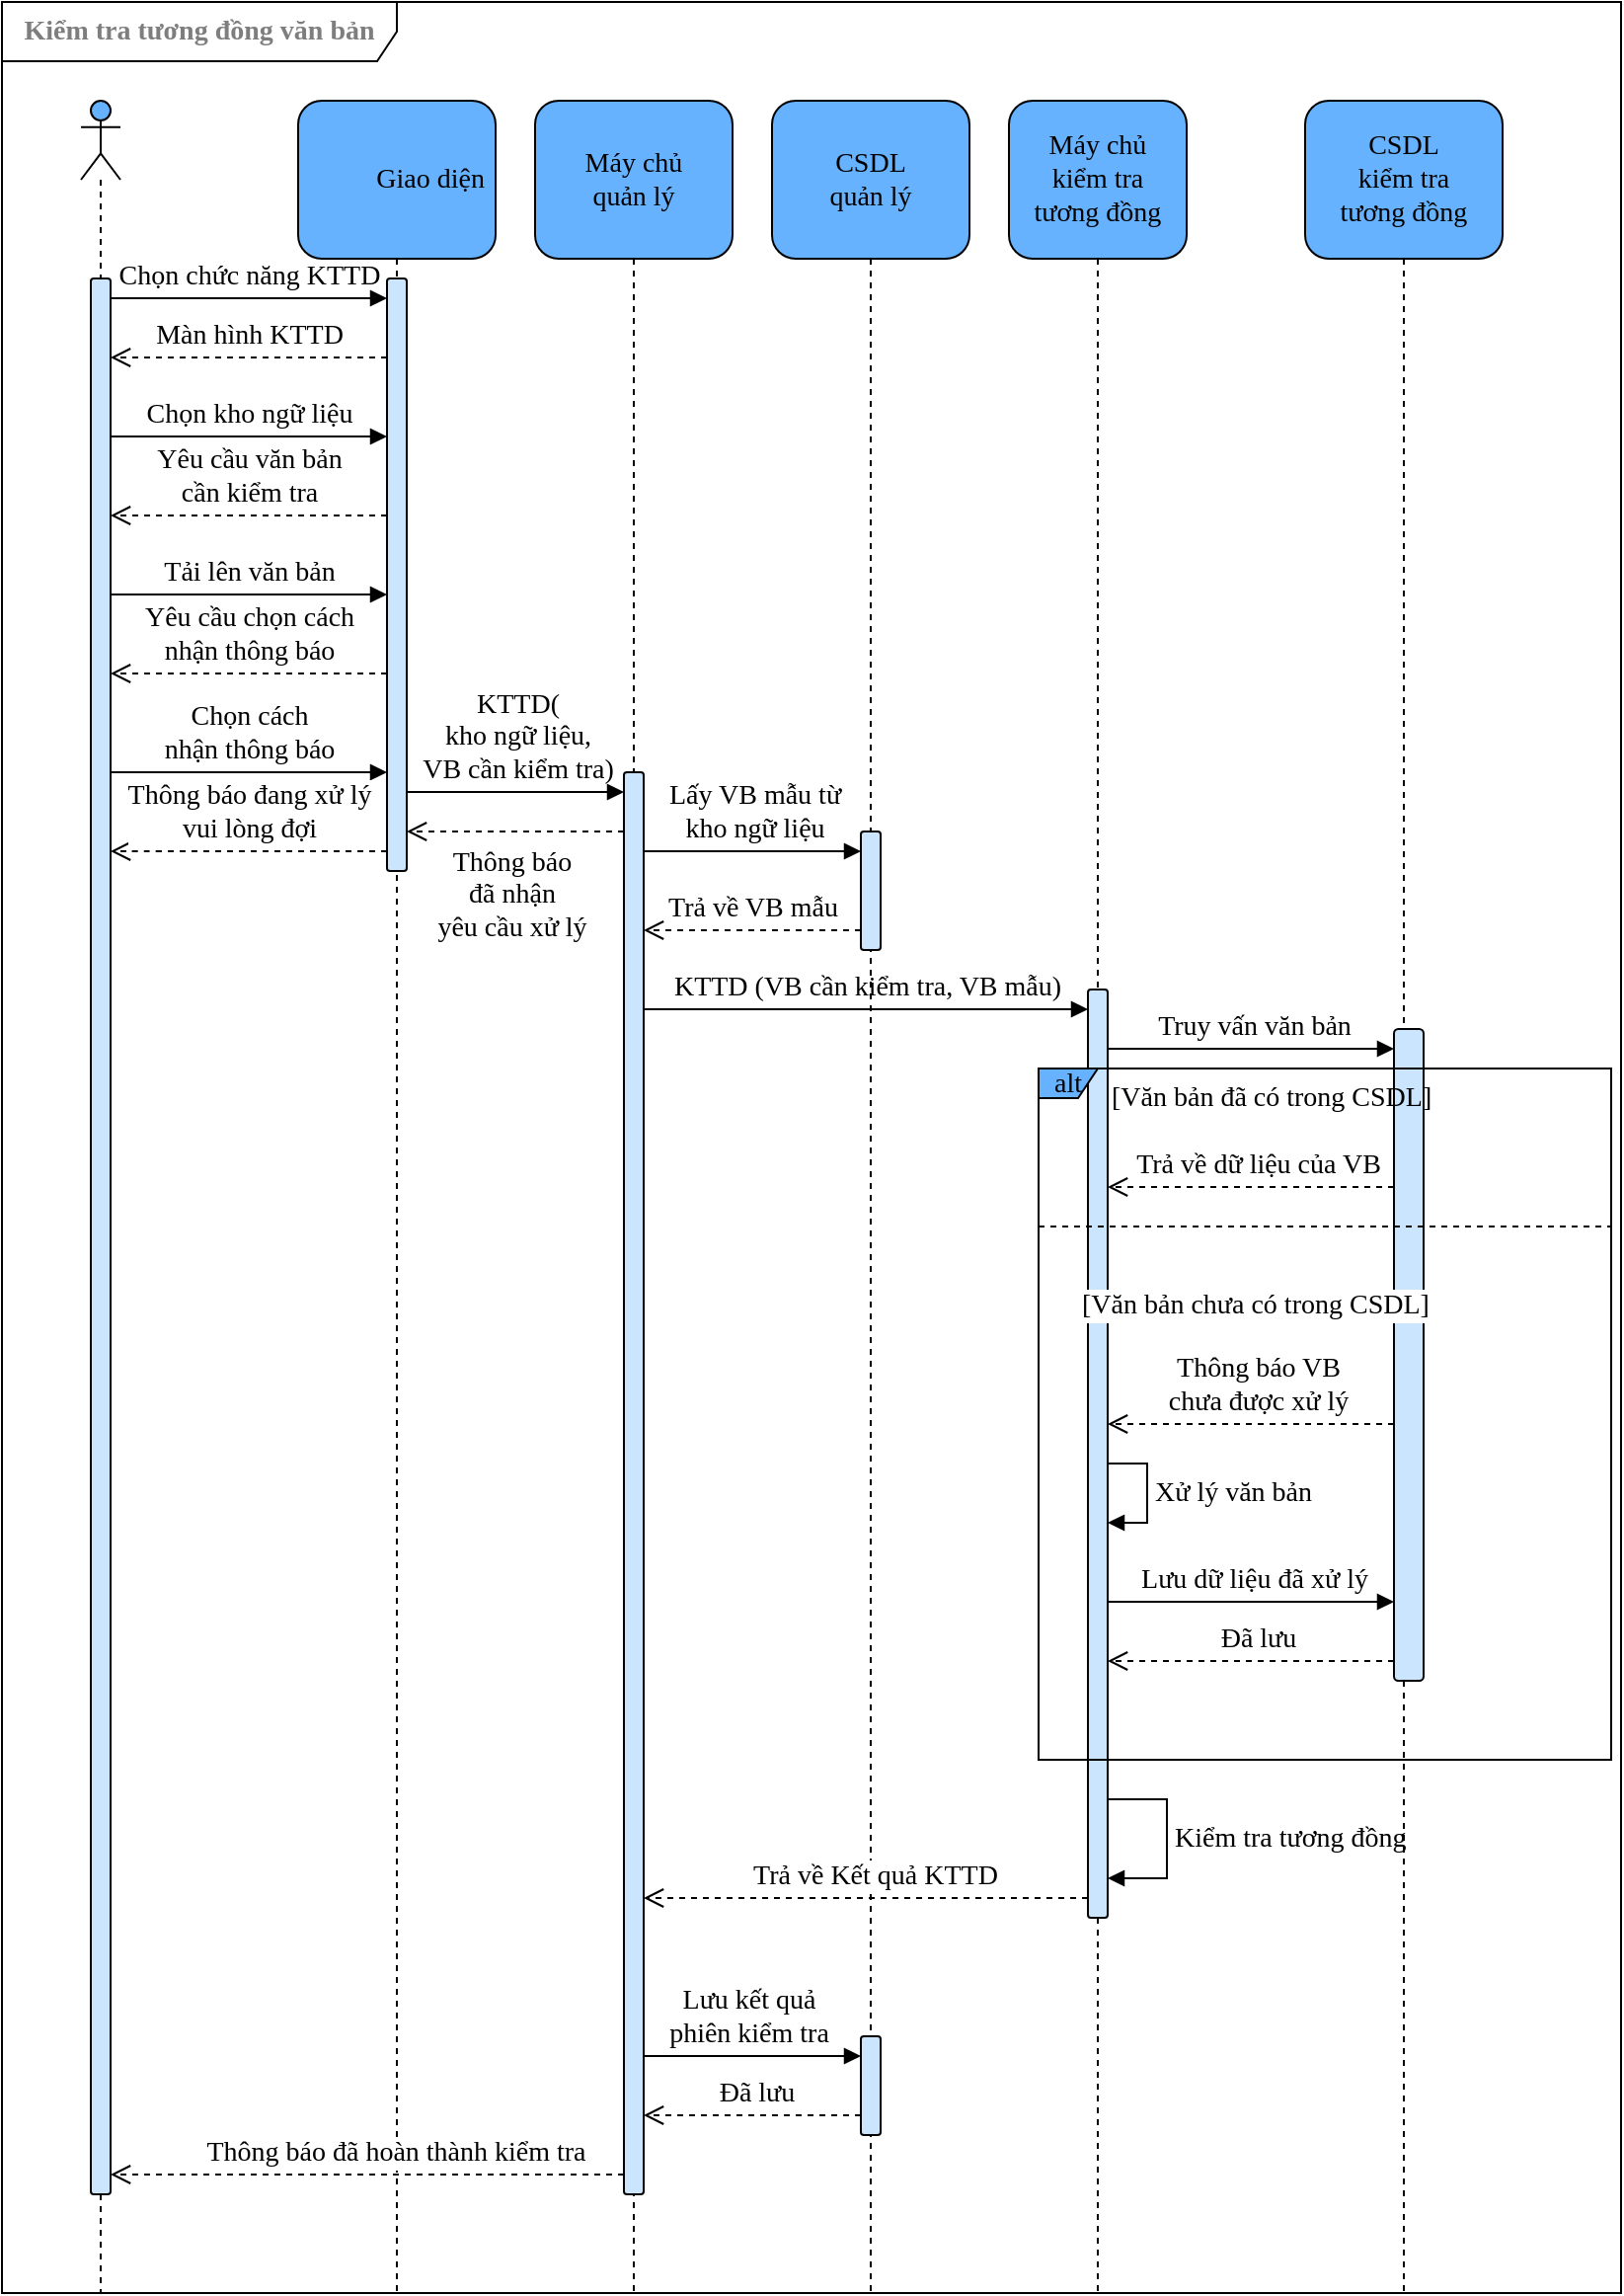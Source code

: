 <mxfile version="21.0.2" type="github">
  <diagram name="Page-1" id="2YBvvXClWsGukQMizWep">
    <mxGraphModel dx="1258" dy="753" grid="1" gridSize="10" guides="1" tooltips="1" connect="1" arrows="1" fold="1" page="1" pageScale="1" pageWidth="827" pageHeight="1169" math="0" shadow="0">
      <root>
        <mxCell id="0" />
        <mxCell id="1" parent="0" />
        <mxCell id="N7vDheD_dvrijHvN_d10-15" value="" style="shape=umlLifeline;perimeter=lifelinePerimeter;whiteSpace=wrap;html=1;container=1;dropTarget=0;collapsible=0;recursiveResize=0;outlineConnect=0;portConstraint=eastwest;newEdgeStyle={&quot;edgeStyle&quot;:&quot;elbowEdgeStyle&quot;,&quot;elbow&quot;:&quot;vertical&quot;,&quot;curved&quot;:0,&quot;rounded&quot;:0};participant=umlActor;fontFamily=Times New Roman;fontSize=14;labelBackgroundColor=none;rounded=1;fillColor=#66B2FF;" vertex="1" parent="1">
          <mxGeometry x="40" y="50" width="20" height="1110" as="geometry" />
        </mxCell>
        <mxCell id="N7vDheD_dvrijHvN_d10-16" value="&lt;b&gt;Kiểm tra tương đồng văn bản&lt;/b&gt;" style="shape=umlFrame;whiteSpace=wrap;html=1;pointerEvents=0;recursiveResize=0;container=1;collapsible=0;width=200;height=30;fontFamily=Times New Roman;fontSize=14;labelBackgroundColor=none;rounded=1;labelBorderColor=none;textOpacity=50;" vertex="1" parent="1">
          <mxGeometry width="820" height="1160" as="geometry" />
        </mxCell>
        <mxCell id="N7vDheD_dvrijHvN_d10-10" value="&lt;div style=&quot;text-align: center; font-size: 14px;&quot;&gt;&lt;span style=&quot;background-color: initial; font-size: 14px;&quot;&gt;Giao diện&lt;/span&gt;&lt;span style=&quot;background-color: initial; white-space: pre; font-size: 14px;&quot;&gt;	&lt;/span&gt;&lt;/div&gt;" style="shape=umlLifeline;perimeter=lifelinePerimeter;whiteSpace=wrap;html=1;container=1;dropTarget=0;collapsible=0;recursiveResize=0;outlineConnect=0;portConstraint=eastwest;newEdgeStyle={&quot;edgeStyle&quot;:&quot;elbowEdgeStyle&quot;,&quot;elbow&quot;:&quot;vertical&quot;,&quot;curved&quot;:0,&quot;rounded&quot;:0};size=80;fontFamily=Times New Roman;fontSize=14;labelBackgroundColor=none;align=right;verticalAlign=middle;rounded=1;fillColor=#66B2FF;" vertex="1" parent="N7vDheD_dvrijHvN_d10-16">
          <mxGeometry x="150" y="50" width="100" height="1110" as="geometry" />
        </mxCell>
        <mxCell id="N7vDheD_dvrijHvN_d10-53" value="" style="html=1;points=[];perimeter=orthogonalPerimeter;outlineConnect=0;targetShapes=umlLifeline;portConstraint=eastwest;newEdgeStyle={&quot;edgeStyle&quot;:&quot;elbowEdgeStyle&quot;,&quot;elbow&quot;:&quot;vertical&quot;,&quot;curved&quot;:0,&quot;rounded&quot;:0};rounded=1;fontFamily=Times New Roman;fontSize=14;fillColor=#CCE5FF;" vertex="1" parent="N7vDheD_dvrijHvN_d10-10">
          <mxGeometry x="45" y="90" width="10" height="300" as="geometry" />
        </mxCell>
        <mxCell id="N7vDheD_dvrijHvN_d10-13" value="CSDL&lt;br style=&quot;font-size: 14px;&quot;&gt;quản lý" style="shape=umlLifeline;perimeter=lifelinePerimeter;whiteSpace=wrap;html=1;container=1;dropTarget=0;collapsible=0;recursiveResize=0;outlineConnect=0;portConstraint=eastwest;newEdgeStyle={&quot;edgeStyle&quot;:&quot;elbowEdgeStyle&quot;,&quot;elbow&quot;:&quot;vertical&quot;,&quot;curved&quot;:0,&quot;rounded&quot;:0};size=80;fontFamily=Times New Roman;fontSize=14;labelBackgroundColor=none;rounded=1;fillColor=#66B2FF;" vertex="1" parent="N7vDheD_dvrijHvN_d10-16">
          <mxGeometry x="390" y="50" width="100" height="1110" as="geometry" />
        </mxCell>
        <mxCell id="N7vDheD_dvrijHvN_d10-57" value="" style="html=1;points=[];perimeter=orthogonalPerimeter;outlineConnect=0;targetShapes=umlLifeline;portConstraint=eastwest;newEdgeStyle={&quot;edgeStyle&quot;:&quot;elbowEdgeStyle&quot;,&quot;elbow&quot;:&quot;vertical&quot;,&quot;curved&quot;:0,&quot;rounded&quot;:0};rounded=1;fontFamily=Times New Roman;fontSize=14;fillColor=#CCE5FF;" vertex="1" parent="N7vDheD_dvrijHvN_d10-13">
          <mxGeometry x="45" y="370" width="10" height="60" as="geometry" />
        </mxCell>
        <mxCell id="N7vDheD_dvrijHvN_d10-58" value="" style="html=1;points=[];perimeter=orthogonalPerimeter;outlineConnect=0;targetShapes=umlLifeline;portConstraint=eastwest;newEdgeStyle={&quot;edgeStyle&quot;:&quot;elbowEdgeStyle&quot;,&quot;elbow&quot;:&quot;vertical&quot;,&quot;curved&quot;:0,&quot;rounded&quot;:0};rounded=1;fontFamily=Times New Roman;fontSize=14;fillColor=#CCE5FF;" vertex="1" parent="N7vDheD_dvrijHvN_d10-13">
          <mxGeometry x="45" y="980" width="10" height="50" as="geometry" />
        </mxCell>
        <mxCell id="N7vDheD_dvrijHvN_d10-11" value="Máy chủ&lt;br style=&quot;font-size: 14px;&quot;&gt;quản lý" style="shape=umlLifeline;perimeter=lifelinePerimeter;whiteSpace=wrap;html=1;container=1;dropTarget=0;collapsible=0;recursiveResize=0;outlineConnect=0;portConstraint=eastwest;newEdgeStyle={&quot;edgeStyle&quot;:&quot;elbowEdgeStyle&quot;,&quot;elbow&quot;:&quot;vertical&quot;,&quot;curved&quot;:0,&quot;rounded&quot;:0};size=80;fontFamily=Times New Roman;fontSize=14;labelBackgroundColor=none;rounded=1;fillColor=#66B2FF;" vertex="1" parent="N7vDheD_dvrijHvN_d10-16">
          <mxGeometry x="270" y="50" width="100" height="1110" as="geometry" />
        </mxCell>
        <mxCell id="N7vDheD_dvrijHvN_d10-26" value="&lt;font style=&quot;font-size: 14px;&quot;&gt;KTTD(&lt;br style=&quot;font-size: 14px;&quot;&gt;kho ngữ liệu,&lt;br style=&quot;font-size: 14px;&quot;&gt;VB cần kiểm tra)&lt;br style=&quot;font-size: 14px;&quot;&gt;&lt;/font&gt;" style="html=1;verticalAlign=bottom;endArrow=block;edgeStyle=elbowEdgeStyle;elbow=vertical;curved=0;rounded=1;fontFamily=Times New Roman;fontSize=14;labelBackgroundColor=none;" edge="1" parent="N7vDheD_dvrijHvN_d10-16" source="N7vDheD_dvrijHvN_d10-53" target="N7vDheD_dvrijHvN_d10-55">
          <mxGeometry x="0.006" width="80" relative="1" as="geometry">
            <mxPoint x="200" y="400" as="sourcePoint" />
            <mxPoint x="320" y="300" as="targetPoint" />
            <Array as="points">
              <mxPoint x="260" y="400" />
              <mxPoint x="270" y="410" />
              <mxPoint x="220" y="410" />
              <mxPoint x="220" y="410" />
              <mxPoint x="230" y="400" />
              <mxPoint x="260" y="300" />
              <mxPoint x="220" y="290" />
              <mxPoint x="310" y="310" />
              <mxPoint x="350" y="390" />
              <mxPoint x="360" y="400" />
              <mxPoint x="320" y="590" />
              <mxPoint x="420" y="700" />
            </Array>
            <mxPoint as="offset" />
          </mxGeometry>
        </mxCell>
        <mxCell id="N7vDheD_dvrijHvN_d10-28" value="&lt;font style=&quot;font-size: 14px;&quot;&gt;Lấy VB mẫu từ&lt;br style=&quot;font-size: 14px;&quot;&gt;kho ngữ liệu&lt;br style=&quot;font-size: 14px;&quot;&gt;&lt;/font&gt;" style="html=1;verticalAlign=bottom;endArrow=block;edgeStyle=elbowEdgeStyle;elbow=vertical;curved=0;rounded=1;fontFamily=Times New Roman;fontSize=14;labelBackgroundColor=none;startArrow=none;" edge="1" parent="N7vDheD_dvrijHvN_d10-16" source="N7vDheD_dvrijHvN_d10-55" target="N7vDheD_dvrijHvN_d10-57">
          <mxGeometry x="0.006" width="80" relative="1" as="geometry">
            <mxPoint x="340" y="380" as="sourcePoint" />
            <mxPoint x="460" y="380" as="targetPoint" />
            <Array as="points">
              <mxPoint x="380" y="430" />
              <mxPoint x="380" y="410" />
              <mxPoint x="350" y="390" />
              <mxPoint x="410" y="410" />
              <mxPoint x="400" y="380" />
              <mxPoint x="410" y="390" />
              <mxPoint x="360" y="390" />
              <mxPoint x="360" y="390" />
              <mxPoint x="370" y="380" />
              <mxPoint x="400" y="280" />
              <mxPoint x="360" y="270" />
              <mxPoint x="450" y="290" />
              <mxPoint x="490" y="370" />
              <mxPoint x="500" y="380" />
              <mxPoint x="460" y="570" />
              <mxPoint x="560" y="680" />
            </Array>
            <mxPoint as="offset" />
          </mxGeometry>
        </mxCell>
        <mxCell id="N7vDheD_dvrijHvN_d10-31" value="&lt;font style=&quot;font-size: 14px;&quot;&gt;Trả về VB mẫu&lt;/font&gt;" style="html=1;verticalAlign=bottom;endArrow=open;dashed=1;endSize=8;edgeStyle=elbowEdgeStyle;elbow=vertical;curved=0;rounded=1;fontFamily=Times New Roman;fontSize=14;" edge="1" parent="N7vDheD_dvrijHvN_d10-16" source="N7vDheD_dvrijHvN_d10-57" target="N7vDheD_dvrijHvN_d10-55">
          <mxGeometry x="0.004" relative="1" as="geometry">
            <mxPoint x="414" y="440.03" as="sourcePoint" />
            <mxPoint x="334" y="440.03" as="targetPoint" />
            <Array as="points">
              <mxPoint x="380" y="470" />
              <mxPoint x="400" y="440" />
              <mxPoint x="360" y="440" />
              <mxPoint x="410" y="450" />
              <mxPoint x="420" y="460" />
            </Array>
            <mxPoint as="offset" />
          </mxGeometry>
        </mxCell>
        <mxCell id="N7vDheD_dvrijHvN_d10-12" value="Máy chủ&lt;br style=&quot;font-size: 14px;&quot;&gt;kiểm tra&lt;br style=&quot;font-size: 14px;&quot;&gt;tương đồng" style="shape=umlLifeline;perimeter=lifelinePerimeter;whiteSpace=wrap;html=1;container=1;dropTarget=0;collapsible=0;recursiveResize=0;outlineConnect=0;portConstraint=eastwest;newEdgeStyle={&quot;edgeStyle&quot;:&quot;elbowEdgeStyle&quot;,&quot;elbow&quot;:&quot;vertical&quot;,&quot;curved&quot;:0,&quot;rounded&quot;:0};size=80;fontFamily=Times New Roman;fontSize=14;labelBackgroundColor=none;rounded=1;fillColor=#66B2FF;" vertex="1" parent="N7vDheD_dvrijHvN_d10-16">
          <mxGeometry x="510" y="50" width="90" height="1110" as="geometry" />
        </mxCell>
        <mxCell id="N7vDheD_dvrijHvN_d10-46" value="&lt;font style=&quot;font-size: 14px;&quot;&gt;Kiểm tra tương đồng&lt;/font&gt;" style="html=1;align=left;spacingLeft=2;endArrow=block;rounded=1;edgeStyle=orthogonalEdgeStyle;curved=0;rounded=0;fontFamily=Times New Roman;fontSize=14;" edge="1" parent="N7vDheD_dvrijHvN_d10-12" source="N7vDheD_dvrijHvN_d10-59" target="N7vDheD_dvrijHvN_d10-59">
          <mxGeometry relative="1" as="geometry">
            <mxPoint x="50" y="930" as="sourcePoint" />
            <Array as="points">
              <mxPoint x="80" y="860" />
              <mxPoint x="80" y="900" />
            </Array>
            <mxPoint x="100" y="830" as="targetPoint" />
          </mxGeometry>
        </mxCell>
        <mxCell id="N7vDheD_dvrijHvN_d10-59" value="" style="html=1;points=[];perimeter=orthogonalPerimeter;outlineConnect=0;targetShapes=umlLifeline;portConstraint=eastwest;newEdgeStyle={&quot;edgeStyle&quot;:&quot;elbowEdgeStyle&quot;,&quot;elbow&quot;:&quot;vertical&quot;,&quot;curved&quot;:0,&quot;rounded&quot;:0};rounded=1;fontFamily=Times New Roman;fontSize=14;fillColor=#CCE5FF;" vertex="1" parent="N7vDheD_dvrijHvN_d10-12">
          <mxGeometry x="40" y="450" width="10" height="470" as="geometry" />
        </mxCell>
        <mxCell id="N7vDheD_dvrijHvN_d10-42" value="&lt;font style=&quot;font-size: 14px;&quot;&gt;Xử lý văn bản&lt;/font&gt;" style="html=1;align=left;spacingLeft=2;endArrow=block;rounded=1;edgeStyle=orthogonalEdgeStyle;curved=0;rounded=0;fontFamily=Times New Roman;fontSize=14;" edge="1" target="N7vDheD_dvrijHvN_d10-59" parent="N7vDheD_dvrijHvN_d10-12" source="N7vDheD_dvrijHvN_d10-59">
          <mxGeometry relative="1" as="geometry">
            <mxPoint x="-30" y="585" as="sourcePoint" />
            <Array as="points">
              <mxPoint x="70" y="690" />
              <mxPoint x="60" y="720" />
            </Array>
          </mxGeometry>
        </mxCell>
        <mxCell id="N7vDheD_dvrijHvN_d10-14" value="CSDL&lt;br style=&quot;font-size: 14px;&quot;&gt;kiểm tra&lt;br style=&quot;font-size: 14px;&quot;&gt;tương đồng" style="shape=umlLifeline;perimeter=lifelinePerimeter;whiteSpace=wrap;html=1;container=1;dropTarget=0;collapsible=0;recursiveResize=0;outlineConnect=0;portConstraint=eastwest;newEdgeStyle={&quot;edgeStyle&quot;:&quot;elbowEdgeStyle&quot;,&quot;elbow&quot;:&quot;vertical&quot;,&quot;curved&quot;:0,&quot;rounded&quot;:0};size=80;fontFamily=Times New Roman;fontSize=14;labelBackgroundColor=none;rounded=1;fillColor=#66B2FF;" vertex="1" parent="N7vDheD_dvrijHvN_d10-16">
          <mxGeometry x="660" y="50" width="100" height="1110" as="geometry" />
        </mxCell>
        <mxCell id="N7vDheD_dvrijHvN_d10-60" value="" style="html=1;points=[];perimeter=orthogonalPerimeter;outlineConnect=0;targetShapes=umlLifeline;portConstraint=eastwest;newEdgeStyle={&quot;edgeStyle&quot;:&quot;elbowEdgeStyle&quot;,&quot;elbow&quot;:&quot;vertical&quot;,&quot;curved&quot;:0,&quot;rounded&quot;:0};rounded=1;fontFamily=Times New Roman;fontSize=14;fillColor=#CCE5FF;" vertex="1" parent="N7vDheD_dvrijHvN_d10-14">
          <mxGeometry x="45" y="470" width="15" height="330" as="geometry" />
        </mxCell>
        <mxCell id="N7vDheD_dvrijHvN_d10-32" value="&lt;font style=&quot;font-size: 14px;&quot;&gt;KTTD (VB cần kiểm tra, VB mẫu)&lt;br style=&quot;font-size: 14px;&quot;&gt;&lt;/font&gt;" style="html=1;verticalAlign=bottom;endArrow=block;edgeStyle=elbowEdgeStyle;elbow=vertical;curved=0;rounded=1;fontFamily=Times New Roman;fontSize=14;labelBackgroundColor=none;" edge="1" parent="N7vDheD_dvrijHvN_d10-16" source="N7vDheD_dvrijHvN_d10-55" target="N7vDheD_dvrijHvN_d10-59">
          <mxGeometry x="0.004" width="80" relative="1" as="geometry">
            <mxPoint x="354" y="510" as="sourcePoint" />
            <mxPoint x="474" y="510" as="targetPoint" />
            <Array as="points">
              <mxPoint x="390" y="510" />
              <mxPoint x="414" y="510" />
              <mxPoint x="384" y="490" />
              <mxPoint x="444" y="510" />
              <mxPoint x="434" y="480" />
              <mxPoint x="444" y="490" />
              <mxPoint x="394" y="490" />
              <mxPoint x="394" y="490" />
              <mxPoint x="404" y="480" />
              <mxPoint x="434" y="380" />
              <mxPoint x="394" y="370" />
              <mxPoint x="484" y="390" />
              <mxPoint x="524" y="470" />
              <mxPoint x="534" y="480" />
              <mxPoint x="494" y="670" />
              <mxPoint x="594" y="780" />
            </Array>
            <mxPoint as="offset" />
          </mxGeometry>
        </mxCell>
        <mxCell id="N7vDheD_dvrijHvN_d10-33" value="&lt;font style=&quot;font-size: 14px;&quot;&gt;Truy vấn văn bản&lt;br style=&quot;font-size: 14px;&quot;&gt;&lt;/font&gt;" style="html=1;verticalAlign=bottom;endArrow=block;edgeStyle=elbowEdgeStyle;elbow=vertical;curved=0;rounded=1;fontFamily=Times New Roman;fontSize=14;labelBackgroundColor=none;" edge="1" parent="N7vDheD_dvrijHvN_d10-16" source="N7vDheD_dvrijHvN_d10-59" target="N7vDheD_dvrijHvN_d10-60">
          <mxGeometry x="0.013" width="80" relative="1" as="geometry">
            <mxPoint x="520" y="410" as="sourcePoint" />
            <mxPoint x="720" y="410" as="targetPoint" />
            <Array as="points">
              <mxPoint x="610" y="530" />
              <mxPoint x="650" y="520" />
              <mxPoint x="570" y="510" />
              <mxPoint x="600" y="530" />
              <mxPoint x="610" y="520" />
              <mxPoint x="580" y="510" />
              <mxPoint x="580" y="520" />
              <mxPoint x="549" y="390" />
              <mxPoint x="609" y="410" />
              <mxPoint x="599" y="380" />
              <mxPoint x="609" y="390" />
              <mxPoint x="559" y="390" />
              <mxPoint x="559" y="390" />
              <mxPoint x="569" y="380" />
              <mxPoint x="599" y="280" />
              <mxPoint x="559" y="270" />
              <mxPoint x="649" y="290" />
              <mxPoint x="689" y="370" />
              <mxPoint x="699" y="380" />
              <mxPoint x="659" y="570" />
              <mxPoint x="759" y="680" />
            </Array>
            <mxPoint as="offset" />
          </mxGeometry>
        </mxCell>
        <mxCell id="N7vDheD_dvrijHvN_d10-35" value="&lt;font style=&quot;font-size: 14px;&quot;&gt;alt&lt;/font&gt;" style="shape=umlFrame;whiteSpace=wrap;html=1;pointerEvents=0;recursiveResize=0;container=1;collapsible=0;width=30;height=15;rounded=1;fontFamily=Times New Roman;fontSize=14;fillColor=#66B2FF;labelBackgroundColor=none;" vertex="1" parent="N7vDheD_dvrijHvN_d10-16">
          <mxGeometry x="525" y="540" width="290" height="350" as="geometry" />
        </mxCell>
        <mxCell id="N7vDheD_dvrijHvN_d10-36" value="&lt;font style=&quot;font-size: 14px;&quot;&gt;[Văn bản đã có trong CSDL]&lt;/font&gt;" style="text;html=1;rounded=1;fontFamily=Times New Roman;fontSize=14;" vertex="1" parent="N7vDheD_dvrijHvN_d10-35">
          <mxGeometry width="100" height="20" relative="1" as="geometry">
            <mxPoint x="35" as="offset" />
          </mxGeometry>
        </mxCell>
        <mxCell id="N7vDheD_dvrijHvN_d10-37" value="&lt;font style=&quot;font-size: 14px;&quot;&gt;[Văn bản chưa có trong CSDL]&lt;/font&gt;" style="line;strokeWidth=1;dashed=1;labelPosition=center;verticalLabelPosition=bottom;align=left;verticalAlign=top;spacingLeft=20;spacingTop=15;html=1;whiteSpace=wrap;rounded=1;fontFamily=Times New Roman;fontSize=14;" vertex="1" parent="N7vDheD_dvrijHvN_d10-35">
          <mxGeometry y="70" width="290" height="20" as="geometry" />
        </mxCell>
        <mxCell id="N7vDheD_dvrijHvN_d10-39" value="&lt;font style=&quot;font-size: 14px;&quot;&gt;Trả về dữ liệu của VB&lt;/font&gt;" style="html=1;verticalAlign=bottom;endArrow=open;dashed=1;endSize=8;edgeStyle=elbowEdgeStyle;elbow=vertical;curved=0;rounded=1;fontFamily=Times New Roman;fontSize=14;" edge="1" parent="N7vDheD_dvrijHvN_d10-16" source="N7vDheD_dvrijHvN_d10-60" target="N7vDheD_dvrijHvN_d10-59">
          <mxGeometry x="-0.04" relative="1" as="geometry">
            <mxPoint x="770" y="459.58" as="sourcePoint" />
            <mxPoint x="650" y="459.58" as="targetPoint" />
            <Array as="points">
              <mxPoint x="630" y="600" />
              <mxPoint x="630" y="630" />
              <mxPoint x="710" y="459.58" />
              <mxPoint x="730" y="459.58" />
              <mxPoint x="690" y="459.58" />
              <mxPoint x="740" y="469.58" />
              <mxPoint x="750" y="479.58" />
            </Array>
            <mxPoint as="offset" />
          </mxGeometry>
        </mxCell>
        <mxCell id="N7vDheD_dvrijHvN_d10-40" value="&lt;font style=&quot;font-size: 14px;&quot;&gt;Thông báo VB&lt;br style=&quot;font-size: 14px;&quot;&gt;chưa được xử lý&lt;/font&gt;" style="html=1;verticalAlign=bottom;endArrow=open;dashed=1;endSize=8;edgeStyle=elbowEdgeStyle;elbow=vertical;curved=0;rounded=1;fontFamily=Times New Roman;fontSize=14;" edge="1" parent="N7vDheD_dvrijHvN_d10-16" source="N7vDheD_dvrijHvN_d10-60" target="N7vDheD_dvrijHvN_d10-59">
          <mxGeometry x="-0.045" relative="1" as="geometry">
            <mxPoint x="755" y="750" as="sourcePoint" />
            <mxPoint x="610" y="750" as="targetPoint" />
            <Array as="points">
              <mxPoint x="640" y="720" />
              <mxPoint x="685" y="750" />
              <mxPoint x="685" y="780" />
              <mxPoint x="765" y="609.58" />
              <mxPoint x="785" y="609.58" />
              <mxPoint x="745" y="609.58" />
              <mxPoint x="795" y="619.58" />
              <mxPoint x="805" y="629.58" />
            </Array>
            <mxPoint as="offset" />
          </mxGeometry>
        </mxCell>
        <mxCell id="N7vDheD_dvrijHvN_d10-43" value="&lt;font style=&quot;font-size: 14px;&quot;&gt;Lưu dữ liệu đã xử lý&lt;br style=&quot;font-size: 14px;&quot;&gt;&lt;/font&gt;" style="html=1;verticalAlign=bottom;endArrow=block;edgeStyle=elbowEdgeStyle;elbow=vertical;curved=0;rounded=1;fontFamily=Times New Roman;fontSize=14;labelBackgroundColor=none;" edge="1" parent="N7vDheD_dvrijHvN_d10-16" source="N7vDheD_dvrijHvN_d10-59" target="N7vDheD_dvrijHvN_d10-60">
          <mxGeometry x="0.013" width="80" relative="1" as="geometry">
            <mxPoint x="570" y="810" as="sourcePoint" />
            <mxPoint x="742.5" y="830" as="targetPoint" />
            <Array as="points">
              <mxPoint x="610" y="810" />
              <mxPoint x="640" y="790" />
              <mxPoint x="652.5" y="830" />
              <mxPoint x="692.5" y="820" />
              <mxPoint x="612.5" y="810" />
              <mxPoint x="642.5" y="830" />
              <mxPoint x="652.5" y="820" />
              <mxPoint x="622.5" y="810" />
              <mxPoint x="622.5" y="820" />
              <mxPoint x="591.5" y="690" />
              <mxPoint x="651.5" y="710" />
              <mxPoint x="641.5" y="680" />
              <mxPoint x="651.5" y="690" />
              <mxPoint x="601.5" y="690" />
              <mxPoint x="601.5" y="690" />
              <mxPoint x="611.5" y="680" />
              <mxPoint x="641.5" y="580" />
              <mxPoint x="601.5" y="570" />
              <mxPoint x="691.5" y="590" />
              <mxPoint x="731.5" y="670" />
              <mxPoint x="741.5" y="680" />
              <mxPoint x="701.5" y="870" />
              <mxPoint x="801.5" y="980" />
            </Array>
            <mxPoint as="offset" />
          </mxGeometry>
        </mxCell>
        <mxCell id="N7vDheD_dvrijHvN_d10-44" value="&lt;font style=&quot;font-size: 14px;&quot;&gt;Đã lưu&lt;/font&gt;" style="html=1;verticalAlign=bottom;endArrow=open;dashed=1;endSize=8;edgeStyle=elbowEdgeStyle;elbow=vertical;curved=0;rounded=1;fontFamily=Times New Roman;fontSize=14;" edge="1" parent="N7vDheD_dvrijHvN_d10-16" source="N7vDheD_dvrijHvN_d10-60" target="N7vDheD_dvrijHvN_d10-59">
          <mxGeometry x="-0.045" relative="1" as="geometry">
            <mxPoint x="785" y="840" as="sourcePoint" />
            <mxPoint x="590" y="840" as="targetPoint" />
            <Array as="points">
              <mxPoint x="640" y="840" />
              <mxPoint x="770" y="870" />
              <mxPoint x="770" y="900" />
              <mxPoint x="850" y="729.58" />
              <mxPoint x="870" y="729.58" />
              <mxPoint x="830" y="729.58" />
              <mxPoint x="880" y="739.58" />
              <mxPoint x="890" y="749.58" />
            </Array>
            <mxPoint as="offset" />
          </mxGeometry>
        </mxCell>
        <mxCell id="N7vDheD_dvrijHvN_d10-47" value="&lt;font style=&quot;font-size: 14px;&quot;&gt;Trả về Kết quả KTTD&lt;/font&gt;" style="html=1;verticalAlign=bottom;endArrow=open;dashed=1;endSize=8;edgeStyle=elbowEdgeStyle;elbow=vertical;curved=0;rounded=1;fontFamily=Times New Roman;fontSize=14;" edge="1" parent="N7vDheD_dvrijHvN_d10-16" source="N7vDheD_dvrijHvN_d10-59" target="N7vDheD_dvrijHvN_d10-55">
          <mxGeometry x="-0.04" relative="1" as="geometry">
            <mxPoint x="525" y="960" as="sourcePoint" />
            <mxPoint x="380" y="960" as="targetPoint" />
            <Array as="points">
              <mxPoint x="460" y="960" />
              <mxPoint x="455" y="990" />
              <mxPoint x="535" y="819.58" />
              <mxPoint x="555" y="819.58" />
              <mxPoint x="515" y="819.58" />
              <mxPoint x="565" y="829.58" />
              <mxPoint x="575" y="839.58" />
            </Array>
            <mxPoint as="offset" />
          </mxGeometry>
        </mxCell>
        <mxCell id="N7vDheD_dvrijHvN_d10-48" value="&lt;font style=&quot;font-size: 14px;&quot;&gt;Lưu kết quả&lt;br style=&quot;font-size: 14px;&quot;&gt;phiên kiểm tra&lt;br style=&quot;font-size: 14px;&quot;&gt;&lt;/font&gt;" style="html=1;verticalAlign=bottom;endArrow=block;edgeStyle=elbowEdgeStyle;elbow=vertical;curved=0;rounded=1;fontFamily=Times New Roman;fontSize=14;labelBackgroundColor=none;" edge="1" parent="N7vDheD_dvrijHvN_d10-16" source="N7vDheD_dvrijHvN_d10-55" target="N7vDheD_dvrijHvN_d10-58">
          <mxGeometry x="-0.057" width="80" relative="1" as="geometry">
            <mxPoint x="337.5" y="1030" as="sourcePoint" />
            <mxPoint x="482.5" y="1030" as="targetPoint" />
            <Array as="points">
              <mxPoint x="380" y="1040" />
              <mxPoint x="460" y="990" />
              <mxPoint x="392.5" y="1030" />
              <mxPoint x="432.5" y="1020" />
              <mxPoint x="352.5" y="1010" />
              <mxPoint x="382.5" y="1030" />
              <mxPoint x="392.5" y="1020" />
              <mxPoint x="362.5" y="1010" />
              <mxPoint x="362.5" y="1020" />
              <mxPoint x="331.5" y="890" />
              <mxPoint x="391.5" y="910" />
              <mxPoint x="381.5" y="880" />
              <mxPoint x="391.5" y="890" />
              <mxPoint x="341.5" y="890" />
              <mxPoint x="341.5" y="890" />
              <mxPoint x="351.5" y="880" />
              <mxPoint x="381.5" y="780" />
              <mxPoint x="341.5" y="770" />
              <mxPoint x="431.5" y="790" />
              <mxPoint x="471.5" y="870" />
              <mxPoint x="481.5" y="880" />
              <mxPoint x="441.5" y="1070" />
              <mxPoint x="541.5" y="1180" />
            </Array>
            <mxPoint x="1" as="offset" />
          </mxGeometry>
        </mxCell>
        <mxCell id="N7vDheD_dvrijHvN_d10-49" value="&lt;font style=&quot;font-size: 14px;&quot;&gt;Đã lưu&lt;/font&gt;" style="html=1;verticalAlign=bottom;endArrow=open;dashed=1;endSize=8;edgeStyle=elbowEdgeStyle;elbow=vertical;curved=0;rounded=1;fontFamily=Times New Roman;fontSize=14;" edge="1" parent="N7vDheD_dvrijHvN_d10-16" source="N7vDheD_dvrijHvN_d10-58" target="N7vDheD_dvrijHvN_d10-55">
          <mxGeometry x="-0.04" relative="1" as="geometry">
            <mxPoint x="600" y="1080" as="sourcePoint" />
            <mxPoint x="365" y="1080" as="targetPoint" />
            <Array as="points">
              <mxPoint x="380" y="1070" />
              <mxPoint x="500" y="1110" />
              <mxPoint x="580" y="939.58" />
              <mxPoint x="600" y="939.58" />
              <mxPoint x="560" y="939.58" />
              <mxPoint x="610" y="949.58" />
              <mxPoint x="620" y="959.58" />
            </Array>
            <mxPoint as="offset" />
          </mxGeometry>
        </mxCell>
        <mxCell id="N7vDheD_dvrijHvN_d10-54" value="&lt;font style=&quot;font-size: 14px;&quot;&gt;Thông báo&lt;br style=&quot;font-size: 14px;&quot;&gt;đã nhận&lt;br style=&quot;font-size: 14px;&quot;&gt;yêu cầu xử lý&lt;/font&gt;" style="html=1;verticalAlign=bottom;endArrow=open;dashed=1;endSize=8;edgeStyle=elbowEdgeStyle;elbow=vertical;curved=0;rounded=1;fontFamily=Times New Roman;fontSize=14;" edge="1" parent="N7vDheD_dvrijHvN_d10-16" source="N7vDheD_dvrijHvN_d10-55" target="N7vDheD_dvrijHvN_d10-53">
          <mxGeometry x="0.038" y="60" relative="1" as="geometry">
            <mxPoint x="270" y="450" as="sourcePoint" />
            <mxPoint x="210" y="450" as="targetPoint" />
            <Array as="points">
              <mxPoint x="250" y="420" />
              <mxPoint x="280" y="450" />
              <mxPoint x="260" y="450" />
              <mxPoint x="155" y="440" />
              <mxPoint x="245" y="430" />
              <mxPoint x="185" y="370" />
              <mxPoint x="225" y="410" />
              <mxPoint x="245" y="400" />
              <mxPoint x="275" y="400" />
              <mxPoint x="255" y="420" />
              <mxPoint x="215" y="390" />
              <mxPoint x="285" y="340" />
              <mxPoint x="325" y="330" />
              <mxPoint x="355" y="380" />
            </Array>
            <mxPoint as="offset" />
          </mxGeometry>
        </mxCell>
        <mxCell id="N7vDheD_dvrijHvN_d10-56" value="" style="html=1;verticalAlign=bottom;endArrow=none;edgeStyle=elbowEdgeStyle;elbow=vertical;curved=0;rounded=1;fontFamily=Times New Roman;fontSize=14;labelBackgroundColor=none;" edge="1" parent="N7vDheD_dvrijHvN_d10-16" source="N7vDheD_dvrijHvN_d10-11" target="N7vDheD_dvrijHvN_d10-55">
          <mxGeometry x="0.006" width="80" relative="1" as="geometry">
            <mxPoint x="320" y="430" as="sourcePoint" />
            <mxPoint x="440" y="430" as="targetPoint" />
            <Array as="points" />
            <mxPoint as="offset" />
          </mxGeometry>
        </mxCell>
        <mxCell id="N7vDheD_dvrijHvN_d10-55" value="" style="html=1;points=[];perimeter=orthogonalPerimeter;outlineConnect=0;targetShapes=umlLifeline;portConstraint=eastwest;newEdgeStyle={&quot;edgeStyle&quot;:&quot;elbowEdgeStyle&quot;,&quot;elbow&quot;:&quot;vertical&quot;,&quot;curved&quot;:0,&quot;rounded&quot;:0};rounded=1;fontFamily=Times New Roman;fontSize=14;fillColor=#CCE5FF;" vertex="1" parent="N7vDheD_dvrijHvN_d10-16">
          <mxGeometry x="315" y="390" width="10" height="720" as="geometry" />
        </mxCell>
        <mxCell id="N7vDheD_dvrijHvN_d10-17" value="&lt;font style=&quot;font-size: 14px;&quot;&gt;Chọn chức năng KTTD&lt;br style=&quot;font-size: 14px;&quot;&gt;&lt;/font&gt;" style="html=1;verticalAlign=bottom;endArrow=block;edgeStyle=elbowEdgeStyle;elbow=vertical;curved=0;rounded=1;fontFamily=Times New Roman;fontSize=14;labelBackgroundColor=none;startArrow=none;" edge="1" parent="1" source="N7vDheD_dvrijHvN_d10-51" target="N7vDheD_dvrijHvN_d10-53">
          <mxGeometry x="-0.001" width="80" relative="1" as="geometry">
            <mxPoint x="80" y="150" as="sourcePoint" />
            <mxPoint x="340" y="250" as="targetPoint" />
            <Array as="points">
              <mxPoint x="60" y="150" />
              <mxPoint x="190" y="250" />
            </Array>
            <mxPoint as="offset" />
          </mxGeometry>
        </mxCell>
        <mxCell id="N7vDheD_dvrijHvN_d10-18" value="&lt;font style=&quot;font-size: 14px;&quot;&gt;Màn hình KTTD&lt;/font&gt;" style="html=1;verticalAlign=bottom;endArrow=open;dashed=1;endSize=8;edgeStyle=elbowEdgeStyle;elbow=vertical;curved=0;rounded=1;fontFamily=Times New Roman;fontSize=14;" edge="1" parent="1" source="N7vDheD_dvrijHvN_d10-53" target="N7vDheD_dvrijHvN_d10-51">
          <mxGeometry x="0.001" relative="1" as="geometry">
            <mxPoint x="210" y="220" as="sourcePoint" />
            <mxPoint x="130" y="220" as="targetPoint" />
            <Array as="points">
              <mxPoint x="130" y="180" />
              <mxPoint x="140" y="180" />
              <mxPoint x="180" y="170" />
              <mxPoint x="210" y="220" />
            </Array>
            <mxPoint as="offset" />
          </mxGeometry>
        </mxCell>
        <mxCell id="N7vDheD_dvrijHvN_d10-19" value="&lt;font style=&quot;font-size: 14px;&quot;&gt;Chọn kho ngữ liệu&lt;br style=&quot;font-size: 14px;&quot;&gt;&lt;/font&gt;" style="html=1;verticalAlign=bottom;endArrow=block;edgeStyle=elbowEdgeStyle;elbow=vertical;curved=0;rounded=1;fontFamily=Times New Roman;fontSize=14;labelBackgroundColor=none;" edge="1" parent="1" source="N7vDheD_dvrijHvN_d10-51" target="N7vDheD_dvrijHvN_d10-53">
          <mxGeometry x="-0.001" width="80" relative="1" as="geometry">
            <mxPoint x="70" y="420" as="sourcePoint" />
            <mxPoint x="220" y="420" as="targetPoint" />
            <Array as="points">
              <mxPoint x="140" y="220" />
              <mxPoint x="140" y="210" />
              <mxPoint x="150" y="220" />
              <mxPoint x="110" y="410" />
              <mxPoint x="210" y="520" />
            </Array>
            <mxPoint as="offset" />
          </mxGeometry>
        </mxCell>
        <mxCell id="N7vDheD_dvrijHvN_d10-21" value="&lt;font style=&quot;font-size: 14px;&quot;&gt;Yêu cầu văn bản&lt;br style=&quot;font-size: 14px;&quot;&gt;cần kiểm tra&lt;/font&gt;" style="html=1;verticalAlign=bottom;endArrow=open;dashed=1;endSize=8;edgeStyle=elbowEdgeStyle;elbow=vertical;curved=0;rounded=1;fontFamily=Times New Roman;fontSize=14;" edge="1" parent="1" source="N7vDheD_dvrijHvN_d10-53" target="N7vDheD_dvrijHvN_d10-51">
          <mxGeometry x="0.001" relative="1" as="geometry">
            <mxPoint x="210" y="190" as="sourcePoint" />
            <mxPoint x="60" y="190" as="targetPoint" />
            <Array as="points">
              <mxPoint x="90" y="260" />
              <mxPoint x="110" y="250" />
              <mxPoint x="140" y="250" />
              <mxPoint x="120" y="270" />
              <mxPoint x="80" y="240" />
              <mxPoint x="150" y="190" />
              <mxPoint x="190" y="180" />
              <mxPoint x="220" y="230" />
            </Array>
            <mxPoint as="offset" />
          </mxGeometry>
        </mxCell>
        <mxCell id="N7vDheD_dvrijHvN_d10-22" value="&lt;font style=&quot;font-size: 14px;&quot;&gt;Tải lên văn bản&lt;br style=&quot;font-size: 14px;&quot;&gt;&lt;/font&gt;" style="html=1;verticalAlign=bottom;endArrow=block;edgeStyle=elbowEdgeStyle;elbow=vertical;curved=0;rounded=1;fontFamily=Times New Roman;fontSize=14;labelBackgroundColor=none;" edge="1" parent="1" source="N7vDheD_dvrijHvN_d10-51" target="N7vDheD_dvrijHvN_d10-53">
          <mxGeometry x="-0.001" width="80" relative="1" as="geometry">
            <mxPoint x="80" y="390" as="sourcePoint" />
            <mxPoint x="230" y="390" as="targetPoint" />
            <Array as="points">
              <mxPoint x="130" y="300" />
              <mxPoint x="170" y="380" />
              <mxPoint x="180" y="390" />
              <mxPoint x="140" y="580" />
              <mxPoint x="240" y="690" />
            </Array>
            <mxPoint as="offset" />
          </mxGeometry>
        </mxCell>
        <mxCell id="N7vDheD_dvrijHvN_d10-23" value="&lt;font style=&quot;font-size: 14px;&quot;&gt;Yêu cầu chọn cách&lt;br style=&quot;font-size: 14px;&quot;&gt;nhận thông báo&lt;/font&gt;" style="html=1;verticalAlign=bottom;endArrow=open;dashed=1;endSize=8;edgeStyle=elbowEdgeStyle;elbow=vertical;curved=0;rounded=1;fontFamily=Times New Roman;fontSize=14;" edge="1" parent="1" source="N7vDheD_dvrijHvN_d10-53" target="N7vDheD_dvrijHvN_d10-51">
          <mxGeometry x="0.001" relative="1" as="geometry">
            <mxPoint x="250" y="380" as="sourcePoint" />
            <mxPoint x="100" y="380" as="targetPoint" />
            <Array as="points">
              <mxPoint x="100" y="340" />
              <mxPoint x="140" y="380" />
              <mxPoint x="160" y="370" />
              <mxPoint x="190" y="370" />
              <mxPoint x="170" y="390" />
              <mxPoint x="130" y="360" />
              <mxPoint x="200" y="310" />
              <mxPoint x="240" y="300" />
              <mxPoint x="270" y="350" />
            </Array>
            <mxPoint as="offset" />
          </mxGeometry>
        </mxCell>
        <mxCell id="N7vDheD_dvrijHvN_d10-24" value="&lt;font style=&quot;font-size: 14px;&quot;&gt;Chọn cách&lt;br style=&quot;font-size: 14px;&quot;&gt;nhận thông báo&lt;br style=&quot;font-size: 14px;&quot;&gt;&lt;/font&gt;" style="html=1;verticalAlign=bottom;endArrow=block;edgeStyle=elbowEdgeStyle;elbow=vertical;curved=0;rounded=1;fontFamily=Times New Roman;fontSize=14;labelBackgroundColor=none;" edge="1" parent="1" source="N7vDheD_dvrijHvN_d10-51" target="N7vDheD_dvrijHvN_d10-53">
          <mxGeometry x="-0.001" width="80" relative="1" as="geometry">
            <mxPoint x="110" y="400" as="sourcePoint" />
            <mxPoint x="260" y="400" as="targetPoint" />
            <Array as="points">
              <mxPoint x="140" y="390" />
              <mxPoint x="100" y="380" />
              <mxPoint x="190" y="400" />
              <mxPoint x="230" y="480" />
              <mxPoint x="240" y="490" />
              <mxPoint x="200" y="680" />
              <mxPoint x="300" y="790" />
            </Array>
            <mxPoint as="offset" />
          </mxGeometry>
        </mxCell>
        <mxCell id="N7vDheD_dvrijHvN_d10-25" value="&lt;font style=&quot;font-size: 14px;&quot;&gt;Thông báo đang xử lý&lt;br style=&quot;font-size: 14px;&quot;&gt;vui lòng đợi&lt;/font&gt;" style="html=1;verticalAlign=bottom;endArrow=open;dashed=1;endSize=8;edgeStyle=elbowEdgeStyle;elbow=vertical;curved=0;rounded=1;fontFamily=Times New Roman;fontSize=14;" edge="1" parent="1" source="N7vDheD_dvrijHvN_d10-53" target="N7vDheD_dvrijHvN_d10-51">
          <mxGeometry x="0.001" relative="1" as="geometry">
            <mxPoint x="210" y="350" as="sourcePoint" />
            <mxPoint x="60" y="350" as="targetPoint" />
            <Array as="points">
              <mxPoint x="70" y="430" />
              <mxPoint x="80" y="420" />
              <mxPoint x="170" y="410" />
              <mxPoint x="110" y="350" />
              <mxPoint x="150" y="390" />
              <mxPoint x="170" y="380" />
              <mxPoint x="200" y="380" />
              <mxPoint x="180" y="400" />
              <mxPoint x="140" y="370" />
              <mxPoint x="210" y="320" />
              <mxPoint x="250" y="310" />
              <mxPoint x="280" y="360" />
            </Array>
            <mxPoint as="offset" />
          </mxGeometry>
        </mxCell>
        <mxCell id="N7vDheD_dvrijHvN_d10-50" value="&lt;font style=&quot;font-size: 14px;&quot;&gt;Thông báo đã hoàn thành kiểm tra&amp;nbsp;&lt;/font&gt;" style="html=1;verticalAlign=bottom;endArrow=open;dashed=1;endSize=8;edgeStyle=elbowEdgeStyle;elbow=vertical;curved=0;rounded=1;fontFamily=Times New Roman;fontSize=14;" edge="1" parent="1" source="N7vDheD_dvrijHvN_d10-55" target="N7vDheD_dvrijHvN_d10-51">
          <mxGeometry x="-0.115" relative="1" as="geometry">
            <mxPoint x="260" y="1120" as="sourcePoint" />
            <mxPoint x="140" y="1120" as="targetPoint" />
            <Array as="points">
              <mxPoint x="200" y="1100" />
              <mxPoint x="320" y="1160" />
              <mxPoint x="400" y="989.58" />
              <mxPoint x="420" y="989.58" />
              <mxPoint x="380" y="989.58" />
              <mxPoint x="430" y="999.58" />
              <mxPoint x="440" y="1009.58" />
            </Array>
            <mxPoint x="1" as="offset" />
          </mxGeometry>
        </mxCell>
        <mxCell id="N7vDheD_dvrijHvN_d10-52" value="" style="html=1;verticalAlign=bottom;endArrow=none;edgeStyle=elbowEdgeStyle;elbow=vertical;curved=0;rounded=1;fontFamily=Times New Roman;fontSize=14;labelBackgroundColor=none;" edge="1" parent="1" source="N7vDheD_dvrijHvN_d10-15" target="N7vDheD_dvrijHvN_d10-51">
          <mxGeometry x="-0.001" width="80" relative="1" as="geometry">
            <mxPoint x="50" y="150" as="sourcePoint" />
            <mxPoint x="200" y="150" as="targetPoint" />
            <Array as="points" />
            <mxPoint as="offset" />
          </mxGeometry>
        </mxCell>
        <mxCell id="N7vDheD_dvrijHvN_d10-51" value="" style="html=1;points=[];perimeter=orthogonalPerimeter;outlineConnect=0;targetShapes=umlLifeline;portConstraint=eastwest;newEdgeStyle={&quot;edgeStyle&quot;:&quot;elbowEdgeStyle&quot;,&quot;elbow&quot;:&quot;vertical&quot;,&quot;curved&quot;:0,&quot;rounded&quot;:0};rounded=1;fontFamily=Times New Roman;fontSize=14;fillColor=#CCE5FF;" vertex="1" parent="1">
          <mxGeometry x="45" y="140" width="10" height="970" as="geometry" />
        </mxCell>
      </root>
    </mxGraphModel>
  </diagram>
</mxfile>

